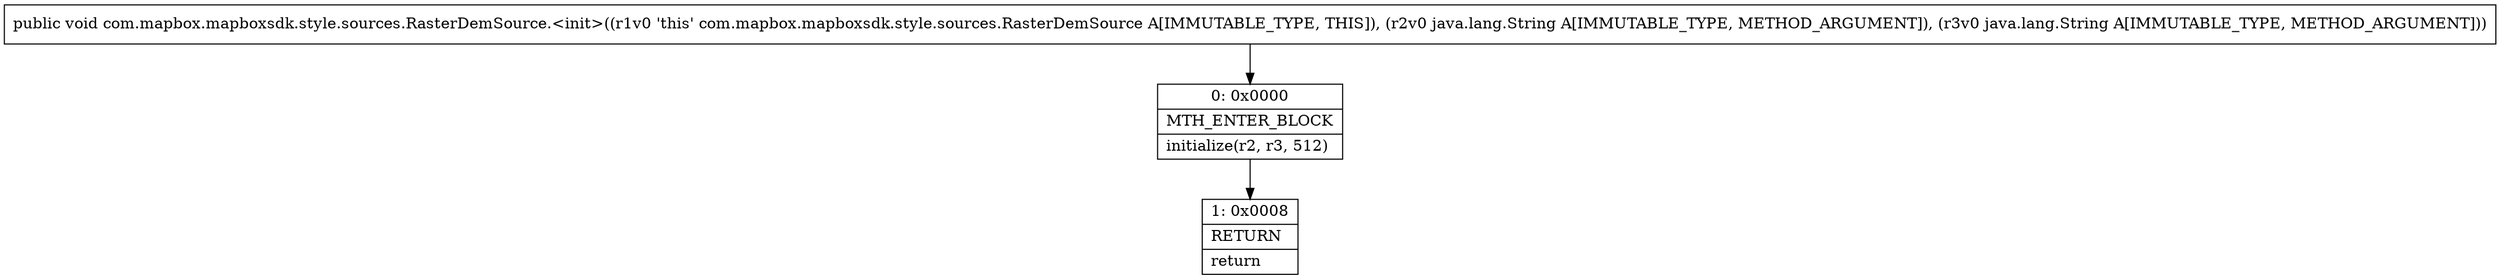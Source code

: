digraph "CFG forcom.mapbox.mapboxsdk.style.sources.RasterDemSource.\<init\>(Ljava\/lang\/String;Ljava\/lang\/String;)V" {
Node_0 [shape=record,label="{0\:\ 0x0000|MTH_ENTER_BLOCK\l|initialize(r2, r3, 512)\l}"];
Node_1 [shape=record,label="{1\:\ 0x0008|RETURN\l|return\l}"];
MethodNode[shape=record,label="{public void com.mapbox.mapboxsdk.style.sources.RasterDemSource.\<init\>((r1v0 'this' com.mapbox.mapboxsdk.style.sources.RasterDemSource A[IMMUTABLE_TYPE, THIS]), (r2v0 java.lang.String A[IMMUTABLE_TYPE, METHOD_ARGUMENT]), (r3v0 java.lang.String A[IMMUTABLE_TYPE, METHOD_ARGUMENT])) }"];
MethodNode -> Node_0;
Node_0 -> Node_1;
}

